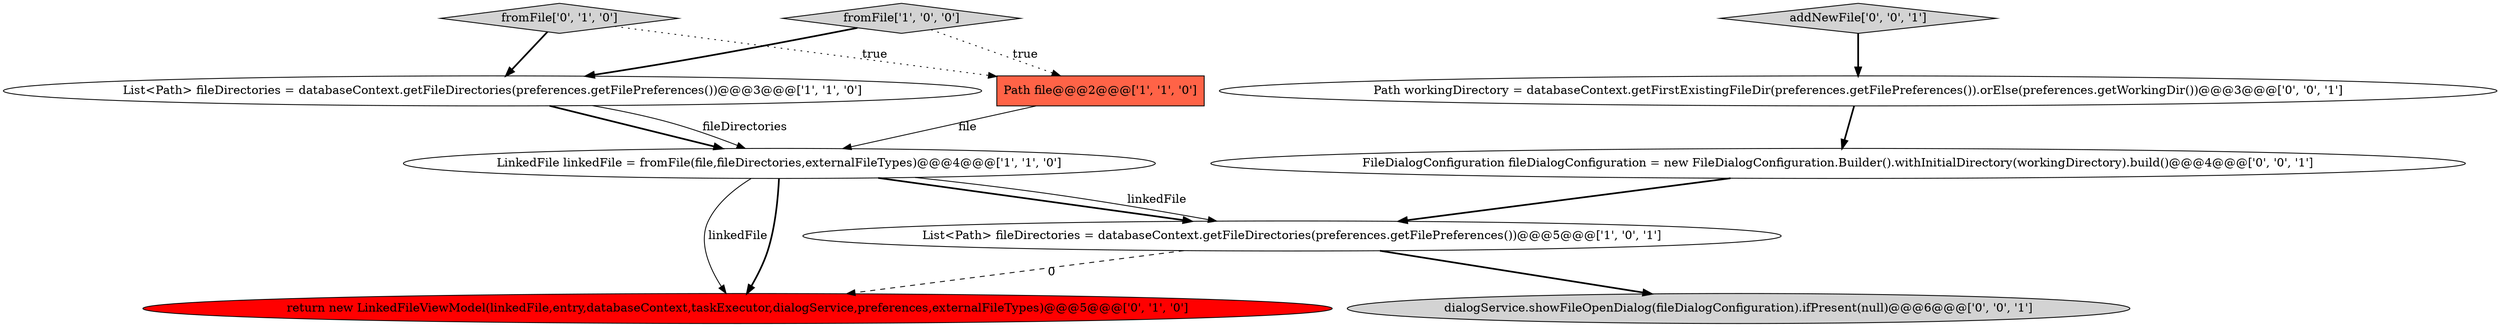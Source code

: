 digraph {
2 [style = filled, label = "Path file@@@2@@@['1', '1', '0']", fillcolor = tomato, shape = box image = "AAA0AAABBB1BBB"];
7 [style = filled, label = "addNewFile['0', '0', '1']", fillcolor = lightgray, shape = diamond image = "AAA0AAABBB3BBB"];
10 [style = filled, label = "FileDialogConfiguration fileDialogConfiguration = new FileDialogConfiguration.Builder().withInitialDirectory(workingDirectory).build()@@@4@@@['0', '0', '1']", fillcolor = white, shape = ellipse image = "AAA0AAABBB3BBB"];
0 [style = filled, label = "fromFile['1', '0', '0']", fillcolor = lightgray, shape = diamond image = "AAA0AAABBB1BBB"];
8 [style = filled, label = "dialogService.showFileOpenDialog(fileDialogConfiguration).ifPresent(null)@@@6@@@['0', '0', '1']", fillcolor = lightgray, shape = ellipse image = "AAA0AAABBB3BBB"];
1 [style = filled, label = "LinkedFile linkedFile = fromFile(file,fileDirectories,externalFileTypes)@@@4@@@['1', '1', '0']", fillcolor = white, shape = ellipse image = "AAA0AAABBB1BBB"];
9 [style = filled, label = "Path workingDirectory = databaseContext.getFirstExistingFileDir(preferences.getFilePreferences()).orElse(preferences.getWorkingDir())@@@3@@@['0', '0', '1']", fillcolor = white, shape = ellipse image = "AAA0AAABBB3BBB"];
5 [style = filled, label = "fromFile['0', '1', '0']", fillcolor = lightgray, shape = diamond image = "AAA0AAABBB2BBB"];
6 [style = filled, label = "return new LinkedFileViewModel(linkedFile,entry,databaseContext,taskExecutor,dialogService,preferences,externalFileTypes)@@@5@@@['0', '1', '0']", fillcolor = red, shape = ellipse image = "AAA1AAABBB2BBB"];
4 [style = filled, label = "List<Path> fileDirectories = databaseContext.getFileDirectories(preferences.getFilePreferences())@@@5@@@['1', '0', '1']", fillcolor = white, shape = ellipse image = "AAA0AAABBB1BBB"];
3 [style = filled, label = "List<Path> fileDirectories = databaseContext.getFileDirectories(preferences.getFilePreferences())@@@3@@@['1', '1', '0']", fillcolor = white, shape = ellipse image = "AAA0AAABBB1BBB"];
1->6 [style = solid, label="linkedFile"];
0->3 [style = bold, label=""];
5->3 [style = bold, label=""];
4->8 [style = bold, label=""];
7->9 [style = bold, label=""];
1->4 [style = bold, label=""];
1->6 [style = bold, label=""];
2->1 [style = solid, label="file"];
0->2 [style = dotted, label="true"];
9->10 [style = bold, label=""];
3->1 [style = solid, label="fileDirectories"];
3->1 [style = bold, label=""];
4->6 [style = dashed, label="0"];
1->4 [style = solid, label="linkedFile"];
5->2 [style = dotted, label="true"];
10->4 [style = bold, label=""];
}
